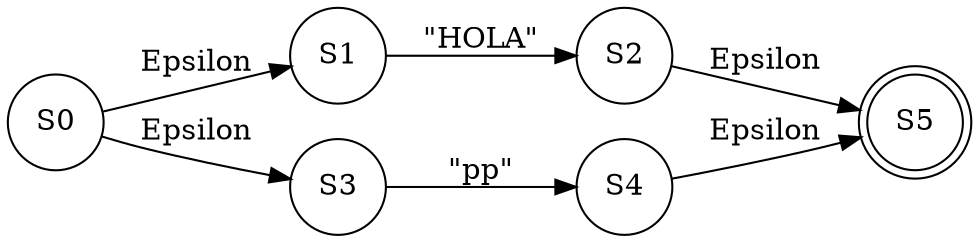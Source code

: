 digraph G{ 
rankdir=LR;
 node[shape="circle"];S0-> S1[label="Epsilon"];
S0-> S3[label="Epsilon"];
S1-> S2[label="\"HOLA\""];
S2-> S5[label="Epsilon"];
S3-> S4[label="\"pp\""];
S4-> S5[label="Epsilon"];
S5[shape="doublecircle"]

}